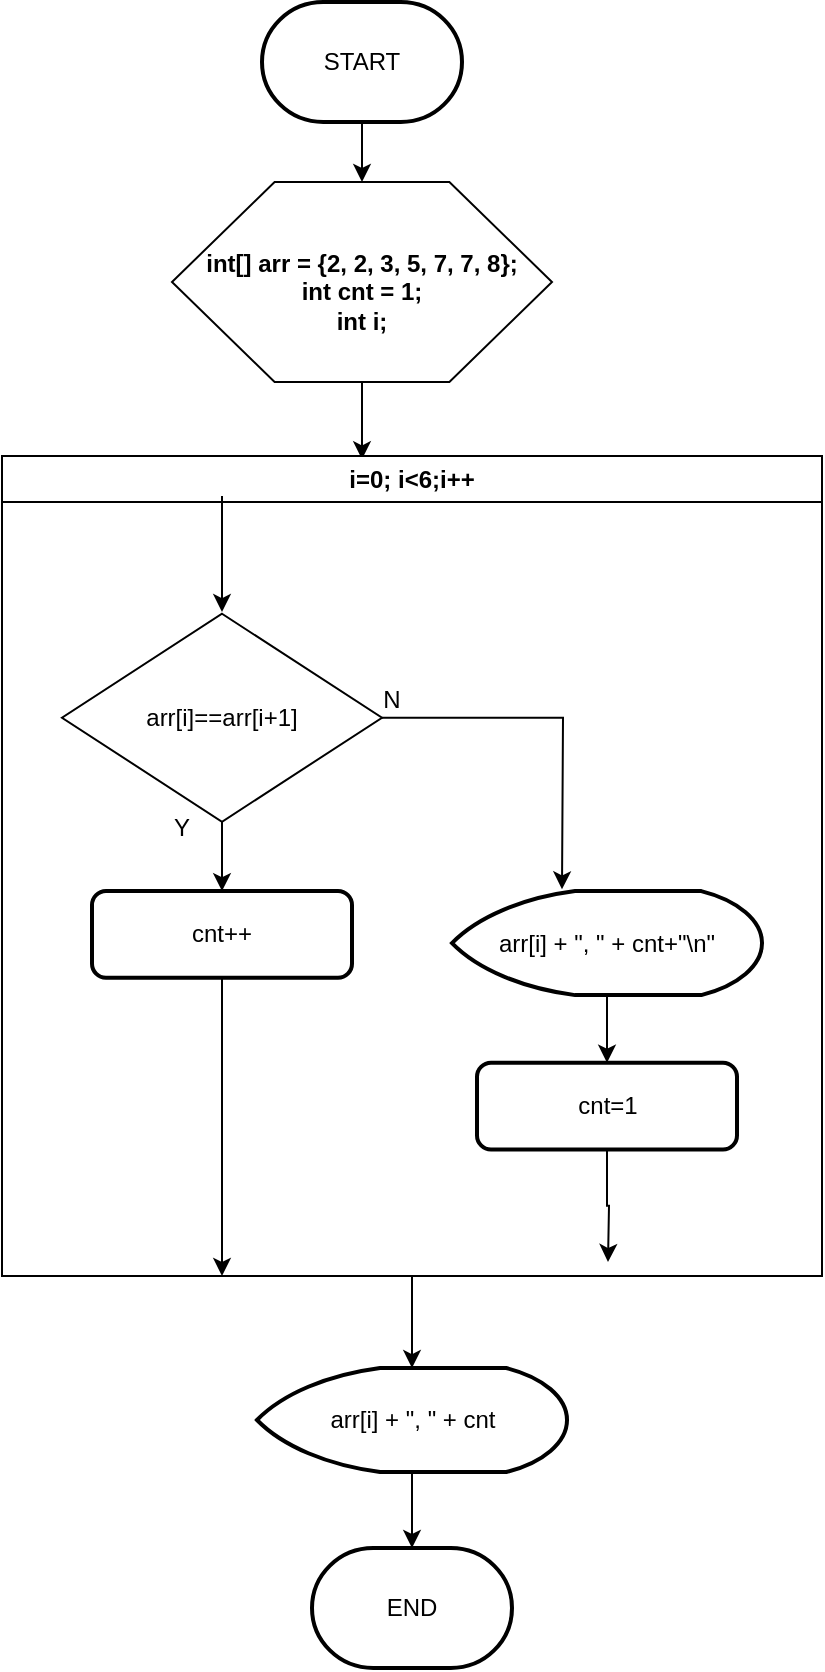 <mxfile version="24.7.8">
  <diagram name="Page-1" id="74e2e168-ea6b-b213-b513-2b3c1d86103e">
    <mxGraphModel dx="876" dy="690" grid="1" gridSize="10" guides="1" tooltips="1" connect="1" arrows="1" fold="1" page="1" pageScale="1" pageWidth="1100" pageHeight="850" background="none" math="0" shadow="0">
      <root>
        <mxCell id="0" />
        <mxCell id="1" parent="0" />
        <mxCell id="CvSvzo1m6zGK8413GEDY-5" value="" style="edgeStyle=orthogonalEdgeStyle;rounded=0;orthogonalLoop=1;jettySize=auto;html=1;" edge="1" parent="1" source="CvSvzo1m6zGK8413GEDY-1" target="CvSvzo1m6zGK8413GEDY-4">
          <mxGeometry relative="1" as="geometry" />
        </mxCell>
        <mxCell id="CvSvzo1m6zGK8413GEDY-1" value="START" style="strokeWidth=2;html=1;shape=mxgraph.flowchart.terminator;whiteSpace=wrap;" vertex="1" parent="1">
          <mxGeometry x="170" y="10" width="100" height="60" as="geometry" />
        </mxCell>
        <mxCell id="CvSvzo1m6zGK8413GEDY-7" value="" style="group" vertex="1" connectable="0" parent="1">
          <mxGeometry x="110" y="100" width="220" height="100" as="geometry" />
        </mxCell>
        <mxCell id="CvSvzo1m6zGK8413GEDY-4" value="" style="verticalLabelPosition=bottom;verticalAlign=top;html=1;shape=hexagon;perimeter=hexagonPerimeter2;arcSize=6;size=0.27;" vertex="1" parent="CvSvzo1m6zGK8413GEDY-7">
          <mxGeometry x="15" width="190" height="100" as="geometry" />
        </mxCell>
        <mxCell id="CvSvzo1m6zGK8413GEDY-6" value="&lt;div&gt;&lt;b&gt;int[] arr = {2, 2, 3, 5, 7, 7, 8};&lt;/b&gt;&lt;/div&gt;&lt;div&gt;&lt;b&gt;int cnt = 1;&lt;/b&gt;&lt;/div&gt;&lt;div&gt;&lt;b&gt;int i;&lt;/b&gt;&lt;/div&gt;" style="text;html=1;align=center;verticalAlign=middle;whiteSpace=wrap;rounded=0;" vertex="1" parent="CvSvzo1m6zGK8413GEDY-7">
          <mxGeometry y="40" width="220" height="30" as="geometry" />
        </mxCell>
        <mxCell id="CvSvzo1m6zGK8413GEDY-26" value="" style="edgeStyle=orthogonalEdgeStyle;rounded=0;orthogonalLoop=1;jettySize=auto;html=1;entryX=0.439;entryY=0.004;entryDx=0;entryDy=0;entryPerimeter=0;" edge="1" parent="1" source="CvSvzo1m6zGK8413GEDY-4" target="CvSvzo1m6zGK8413GEDY-8">
          <mxGeometry relative="1" as="geometry">
            <mxPoint x="220" y="257" as="targetPoint" />
          </mxGeometry>
        </mxCell>
        <mxCell id="CvSvzo1m6zGK8413GEDY-28" value="" style="group" vertex="1" connectable="0" parent="1">
          <mxGeometry x="40" y="237" width="410" height="450" as="geometry" />
        </mxCell>
        <mxCell id="CvSvzo1m6zGK8413GEDY-8" value="i=0; i&amp;lt;6;i++" style="swimlane;whiteSpace=wrap;html=1;startSize=23;" vertex="1" parent="CvSvzo1m6zGK8413GEDY-28">
          <mxGeometry width="410" height="410" as="geometry" />
        </mxCell>
        <mxCell id="CvSvzo1m6zGK8413GEDY-12" value="" style="edgeStyle=orthogonalEdgeStyle;rounded=0;orthogonalLoop=1;jettySize=auto;html=1;" edge="1" parent="CvSvzo1m6zGK8413GEDY-8" source="CvSvzo1m6zGK8413GEDY-9" target="CvSvzo1m6zGK8413GEDY-11">
          <mxGeometry relative="1" as="geometry" />
        </mxCell>
        <mxCell id="CvSvzo1m6zGK8413GEDY-21" value="" style="edgeStyle=orthogonalEdgeStyle;rounded=0;orthogonalLoop=1;jettySize=auto;html=1;" edge="1" parent="CvSvzo1m6zGK8413GEDY-8" source="CvSvzo1m6zGK8413GEDY-9">
          <mxGeometry relative="1" as="geometry">
            <mxPoint x="280" y="216.685" as="targetPoint" />
          </mxGeometry>
        </mxCell>
        <mxCell id="CvSvzo1m6zGK8413GEDY-9" value="arr[i]==arr[i+1]" style="rhombus;whiteSpace=wrap;html=1;" vertex="1" parent="CvSvzo1m6zGK8413GEDY-8">
          <mxGeometry x="30" y="78.873" width="160" height="104.009" as="geometry" />
        </mxCell>
        <mxCell id="CvSvzo1m6zGK8413GEDY-37" value="" style="edgeStyle=orthogonalEdgeStyle;rounded=0;orthogonalLoop=1;jettySize=auto;html=1;" edge="1" parent="CvSvzo1m6zGK8413GEDY-8" source="CvSvzo1m6zGK8413GEDY-11">
          <mxGeometry relative="1" as="geometry">
            <mxPoint x="110" y="410" as="targetPoint" />
          </mxGeometry>
        </mxCell>
        <mxCell id="CvSvzo1m6zGK8413GEDY-11" value="cnt++" style="rounded=1;whiteSpace=wrap;html=1;absoluteArcSize=1;arcSize=14;strokeWidth=2;" vertex="1" parent="CvSvzo1m6zGK8413GEDY-8">
          <mxGeometry x="45" y="217.552" width="130" height="43.337" as="geometry" />
        </mxCell>
        <mxCell id="CvSvzo1m6zGK8413GEDY-35" value="" style="edgeStyle=orthogonalEdgeStyle;rounded=0;orthogonalLoop=1;jettySize=auto;html=1;" edge="1" parent="CvSvzo1m6zGK8413GEDY-8" source="CvSvzo1m6zGK8413GEDY-18">
          <mxGeometry relative="1" as="geometry">
            <mxPoint x="303" y="403" as="targetPoint" />
          </mxGeometry>
        </mxCell>
        <mxCell id="CvSvzo1m6zGK8413GEDY-18" value="cnt=1" style="rounded=1;whiteSpace=wrap;html=1;absoluteArcSize=1;arcSize=14;strokeWidth=2;" vertex="1" parent="CvSvzo1m6zGK8413GEDY-8">
          <mxGeometry x="237.5" y="303.359" width="130" height="43.337" as="geometry" />
        </mxCell>
        <mxCell id="CvSvzo1m6zGK8413GEDY-22" value="" style="edgeStyle=orthogonalEdgeStyle;rounded=0;orthogonalLoop=1;jettySize=auto;html=1;" edge="1" parent="CvSvzo1m6zGK8413GEDY-8" source="CvSvzo1m6zGK8413GEDY-19" target="CvSvzo1m6zGK8413GEDY-18">
          <mxGeometry relative="1" as="geometry" />
        </mxCell>
        <mxCell id="CvSvzo1m6zGK8413GEDY-19" value="arr[i] + &quot;, &quot; + cnt+&quot;\n&quot;" style="strokeWidth=2;html=1;shape=mxgraph.flowchart.display;whiteSpace=wrap;" vertex="1" parent="CvSvzo1m6zGK8413GEDY-8">
          <mxGeometry x="225" y="217.552" width="155" height="52.004" as="geometry" />
        </mxCell>
        <mxCell id="CvSvzo1m6zGK8413GEDY-32" value="Y" style="text;html=1;align=center;verticalAlign=middle;whiteSpace=wrap;rounded=0;" vertex="1" parent="CvSvzo1m6zGK8413GEDY-8">
          <mxGeometry x="60" y="172.34" width="60" height="27.212" as="geometry" />
        </mxCell>
        <mxCell id="CvSvzo1m6zGK8413GEDY-33" value="N" style="text;html=1;align=center;verticalAlign=middle;whiteSpace=wrap;rounded=0;" vertex="1" parent="CvSvzo1m6zGK8413GEDY-8">
          <mxGeometry x="165" y="108.847" width="60" height="27.212" as="geometry" />
        </mxCell>
        <mxCell id="CvSvzo1m6zGK8413GEDY-27" value="" style="endArrow=classic;html=1;rounded=0;" edge="1" parent="CvSvzo1m6zGK8413GEDY-28">
          <mxGeometry width="50" height="50" relative="1" as="geometry">
            <mxPoint x="110" y="20" as="sourcePoint" />
            <mxPoint x="110" y="78.007" as="targetPoint" />
          </mxGeometry>
        </mxCell>
        <mxCell id="CvSvzo1m6zGK8413GEDY-31" value="" style="edgeStyle=orthogonalEdgeStyle;rounded=0;orthogonalLoop=1;jettySize=auto;html=1;entryX=0.5;entryY=0;entryDx=0;entryDy=0;entryPerimeter=0;" edge="1" parent="1" source="CvSvzo1m6zGK8413GEDY-8" target="CvSvzo1m6zGK8413GEDY-53">
          <mxGeometry relative="1" as="geometry">
            <mxPoint x="245" y="713" as="targetPoint" />
          </mxGeometry>
        </mxCell>
        <mxCell id="CvSvzo1m6zGK8413GEDY-55" value="" style="edgeStyle=orthogonalEdgeStyle;rounded=0;orthogonalLoop=1;jettySize=auto;html=1;" edge="1" parent="1" source="CvSvzo1m6zGK8413GEDY-53" target="CvSvzo1m6zGK8413GEDY-54">
          <mxGeometry relative="1" as="geometry" />
        </mxCell>
        <mxCell id="CvSvzo1m6zGK8413GEDY-53" value="arr[i] + &quot;, &quot; + cnt" style="strokeWidth=2;html=1;shape=mxgraph.flowchart.display;whiteSpace=wrap;" vertex="1" parent="1">
          <mxGeometry x="167.5" y="693.002" width="155" height="52.004" as="geometry" />
        </mxCell>
        <mxCell id="CvSvzo1m6zGK8413GEDY-54" value="END" style="strokeWidth=2;html=1;shape=mxgraph.flowchart.terminator;whiteSpace=wrap;" vertex="1" parent="1">
          <mxGeometry x="195" y="783" width="100" height="60" as="geometry" />
        </mxCell>
      </root>
    </mxGraphModel>
  </diagram>
</mxfile>
